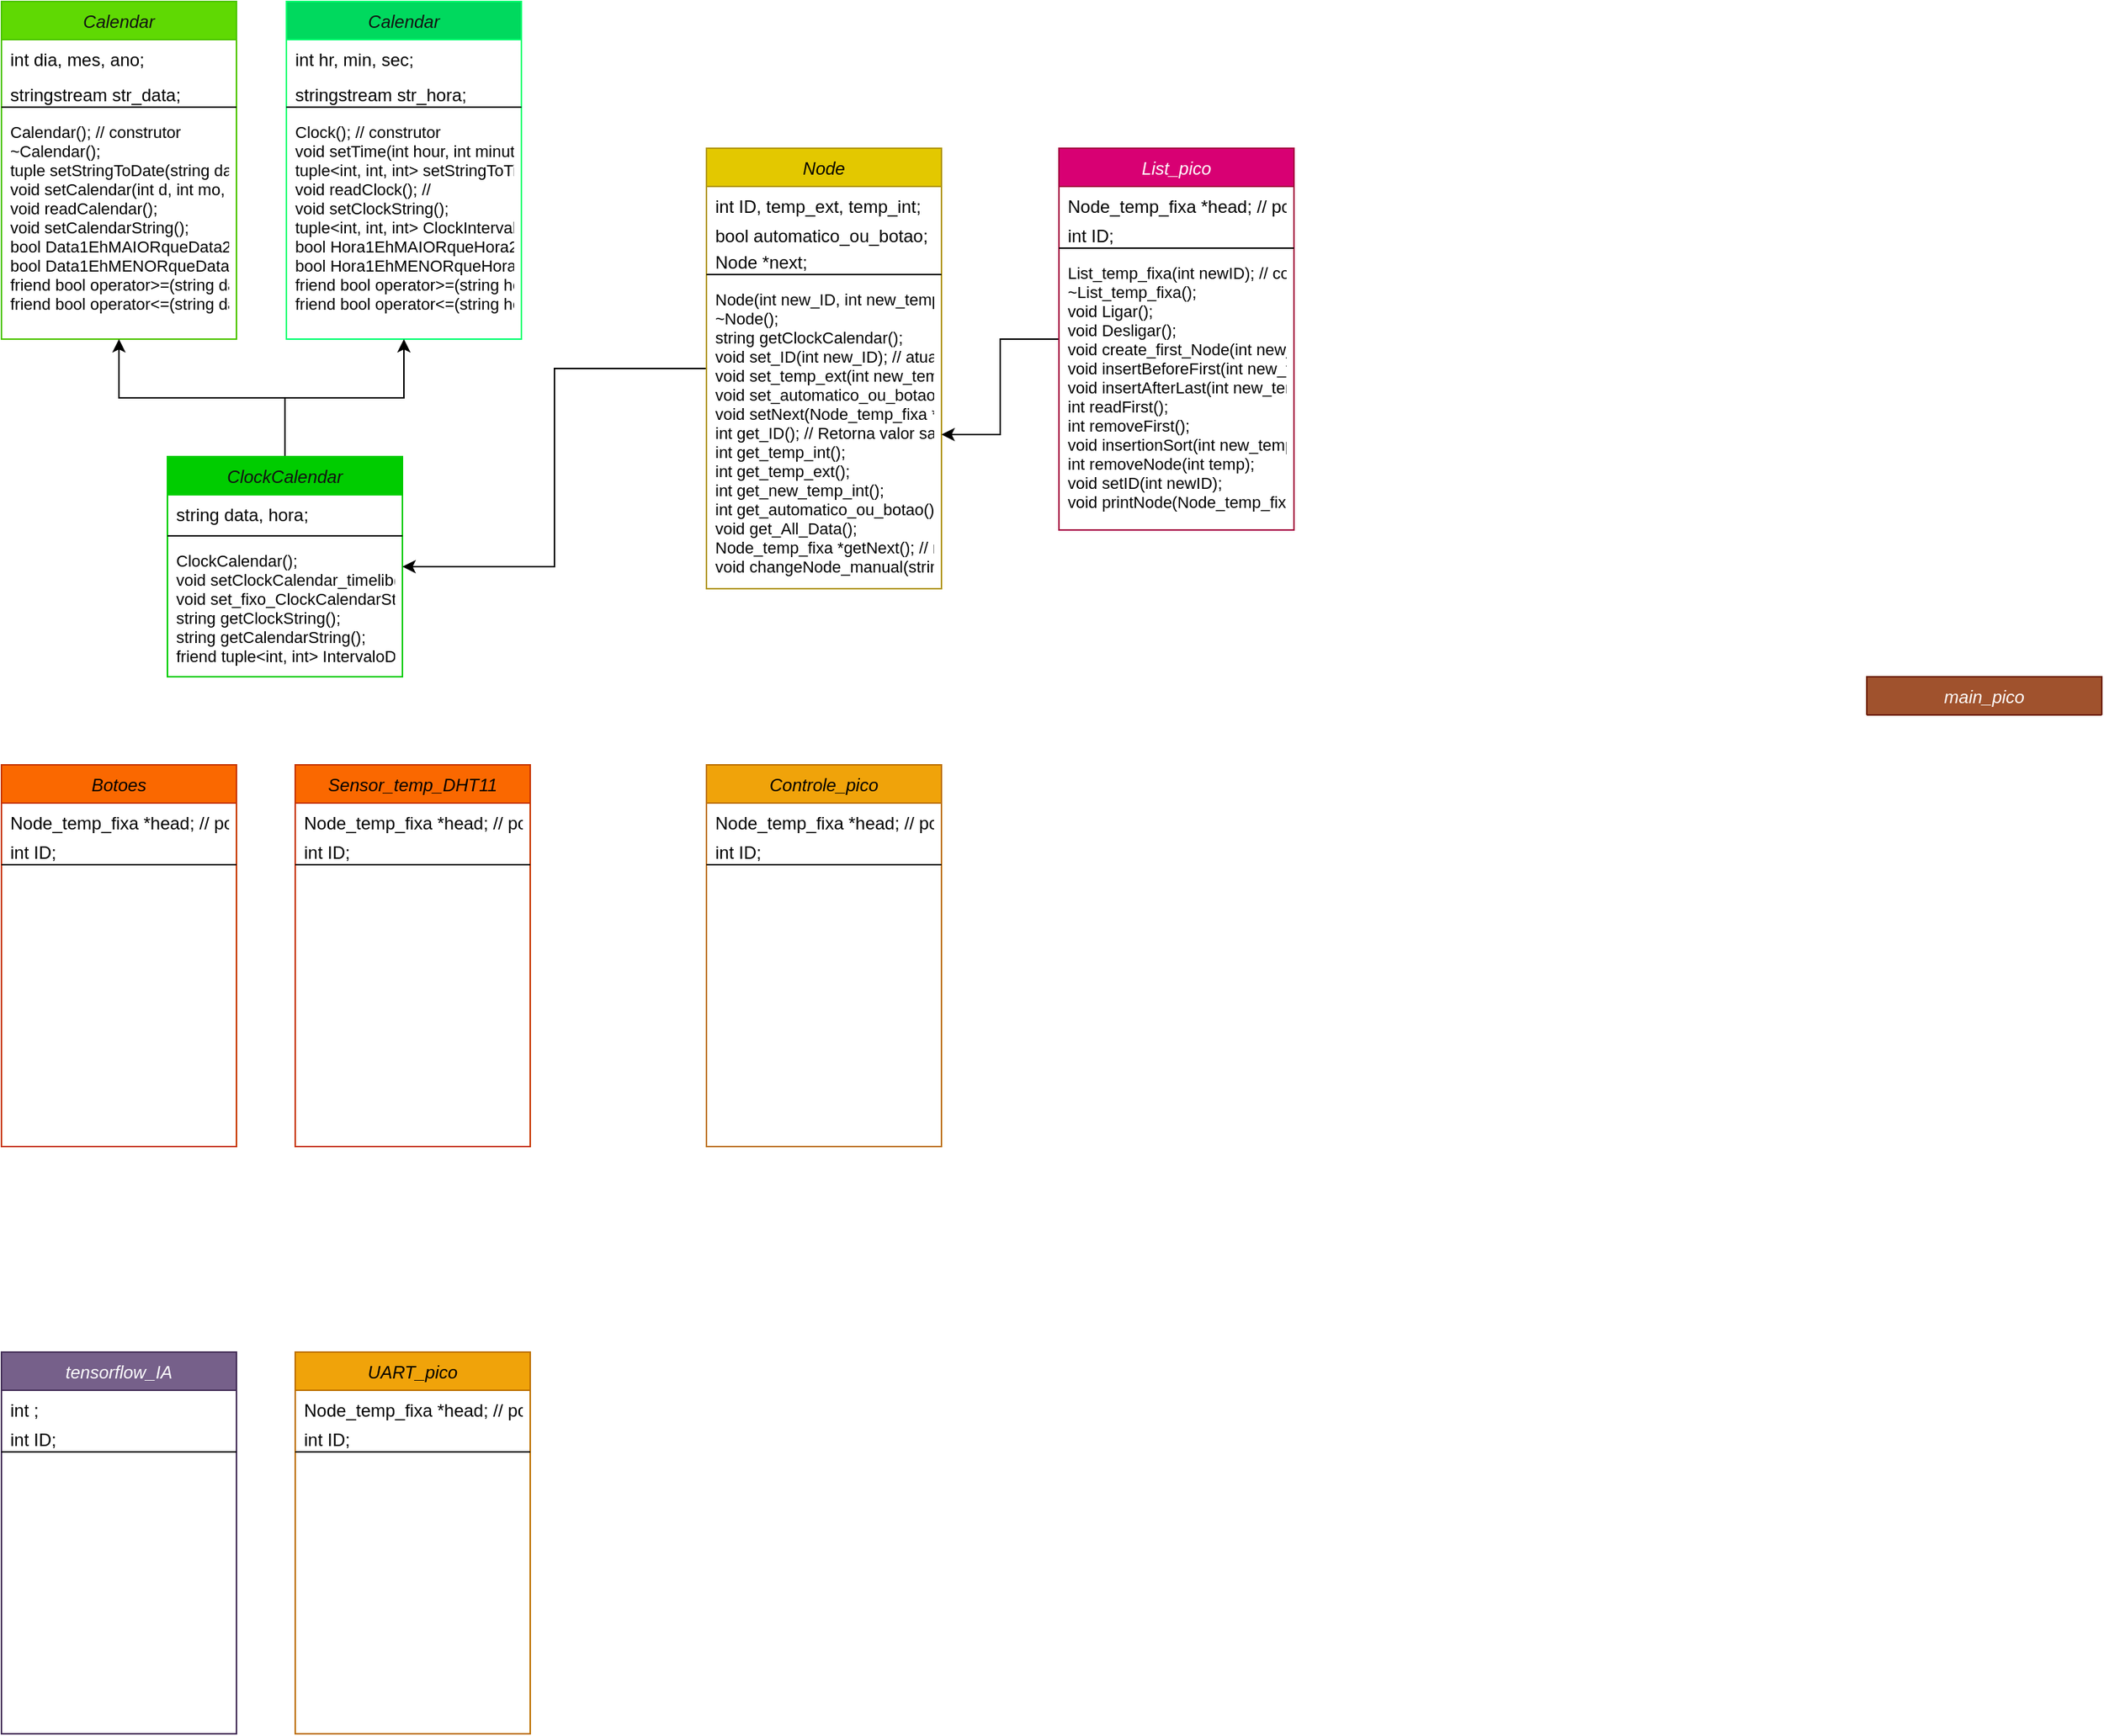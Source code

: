 <mxfile version="17.1.0" type="device"><diagram id="C5RBs43oDa-KdzZeNtuy" name="Page-1"><mxGraphModel dx="1550" dy="371" grid="1" gridSize="10" guides="1" tooltips="1" connect="1" arrows="1" fold="1" page="1" pageScale="1" pageWidth="827" pageHeight="1169" math="0" shadow="0"><root><mxCell id="WIyWlLk6GJQsqaUBKTNV-0"/><mxCell id="WIyWlLk6GJQsqaUBKTNV-1" parent="WIyWlLk6GJQsqaUBKTNV-0"/><mxCell id="zkfFHV4jXpPFQw0GAbJ--0" value="Calendar" style="swimlane;fontStyle=2;align=center;verticalAlign=top;childLayout=stackLayout;horizontal=1;startSize=26;horizontalStack=0;resizeParent=1;resizeLast=0;collapsible=1;marginBottom=0;rounded=0;shadow=0;strokeWidth=1;fillColor=#5FD903;strokeColor=#4BC400;fontColor=#121212;" parent="WIyWlLk6GJQsqaUBKTNV-1" vertex="1"><mxGeometry x="-680" y="80" width="160" height="230" as="geometry"><mxRectangle x="230" y="140" width="160" height="26" as="alternateBounds"/></mxGeometry></mxCell><mxCell id="zkfFHV4jXpPFQw0GAbJ--1" value="int dia, mes, ano;" style="text;align=left;verticalAlign=top;spacingLeft=4;spacingRight=4;overflow=hidden;rotatable=0;points=[[0,0.5],[1,0.5]];portConstraint=eastwest;" parent="zkfFHV4jXpPFQw0GAbJ--0" vertex="1"><mxGeometry y="26" width="160" height="24" as="geometry"/></mxCell><mxCell id="zkfFHV4jXpPFQw0GAbJ--2" value="stringstream str_data;" style="text;align=left;verticalAlign=top;spacingLeft=4;spacingRight=4;overflow=hidden;rotatable=0;points=[[0,0.5],[1,0.5]];portConstraint=eastwest;rounded=0;shadow=0;html=0;" parent="zkfFHV4jXpPFQw0GAbJ--0" vertex="1"><mxGeometry y="50" width="160" height="18" as="geometry"/></mxCell><mxCell id="zkfFHV4jXpPFQw0GAbJ--4" value="" style="line;html=1;strokeWidth=1;align=left;verticalAlign=middle;spacingTop=-1;spacingLeft=3;spacingRight=3;rotatable=0;labelPosition=right;points=[];portConstraint=eastwest;" parent="zkfFHV4jXpPFQw0GAbJ--0" vertex="1"><mxGeometry y="68" width="160" height="8" as="geometry"/></mxCell><mxCell id="zkfFHV4jXpPFQw0GAbJ--5" value="Calendar(); // construtor&#xA;~Calendar();&#xA;tuple setStringToDate(string date_buffer);&#xA;void setCalendar(int d, int mo, int a);&#xA;void readCalendar();&#xA;void setCalendarString();&#xA;bool Data1EhMAIORqueData2(string data1, string data2);&#xA;bool Data1EhMENORqueData2(string data1, string data2);&#xA;friend bool operator&gt;=(string data1, string data2);&#xA;friend bool operator&lt;=(string data1, string data2);&#xA;" style="text;align=left;verticalAlign=top;spacingLeft=4;spacingRight=4;overflow=hidden;rotatable=0;points=[[0,0.5],[1,0.5]];portConstraint=eastwest;fontSize=11;" parent="zkfFHV4jXpPFQw0GAbJ--0" vertex="1"><mxGeometry y="76" width="160" height="144" as="geometry"/></mxCell><mxCell id="kfHgy9QzQU2kUfcOR6GS-4" value="Calendar" style="swimlane;fontStyle=2;align=center;verticalAlign=top;childLayout=stackLayout;horizontal=1;startSize=26;horizontalStack=0;resizeParent=1;resizeLast=0;collapsible=1;marginBottom=0;rounded=0;shadow=0;strokeWidth=1;fillColor=#00D95E;strokeColor=#00FF6E;fontColor=#121212;" vertex="1" parent="WIyWlLk6GJQsqaUBKTNV-1"><mxGeometry x="-486" y="80" width="160" height="230" as="geometry"><mxRectangle x="414" y="50" width="160" height="26" as="alternateBounds"/></mxGeometry></mxCell><mxCell id="kfHgy9QzQU2kUfcOR6GS-5" value="int hr, min, sec;" style="text;align=left;verticalAlign=top;spacingLeft=4;spacingRight=4;overflow=hidden;rotatable=0;points=[[0,0.5],[1,0.5]];portConstraint=eastwest;" vertex="1" parent="kfHgy9QzQU2kUfcOR6GS-4"><mxGeometry y="26" width="160" height="24" as="geometry"/></mxCell><mxCell id="kfHgy9QzQU2kUfcOR6GS-6" value="stringstream str_hora;" style="text;align=left;verticalAlign=top;spacingLeft=4;spacingRight=4;overflow=hidden;rotatable=0;points=[[0,0.5],[1,0.5]];portConstraint=eastwest;rounded=0;shadow=0;html=0;" vertex="1" parent="kfHgy9QzQU2kUfcOR6GS-4"><mxGeometry y="50" width="160" height="18" as="geometry"/></mxCell><mxCell id="kfHgy9QzQU2kUfcOR6GS-7" value="" style="line;html=1;strokeWidth=1;align=left;verticalAlign=middle;spacingTop=-1;spacingLeft=3;spacingRight=3;rotatable=0;labelPosition=right;points=[];portConstraint=eastwest;" vertex="1" parent="kfHgy9QzQU2kUfcOR6GS-4"><mxGeometry y="68" width="160" height="8" as="geometry"/></mxCell><mxCell id="kfHgy9QzQU2kUfcOR6GS-8" value="Clock(); // construtor&#xA;void setTime(int hour, int minute, int second);&#xA;tuple&lt;int, int, int&gt; setStringToTime(string hour_buffer, bool pm);&#xA;void readClock(); //&#xA;void setClockString();&#xA;tuple&lt;int, int, int&gt; ClockInterval(string h1, string h2);&#xA;bool Hora1EhMAIORqueHora2(string hora1, string hora2);&#xA;bool Hora1EhMENORqueHora2(string hora1, string hora2);&#xA;friend bool operator&gt;=(string hora1, string hora2);&#xA;friend bool operator&lt;=(string hora1, string hora2);" style="text;align=left;verticalAlign=top;spacingLeft=4;spacingRight=4;overflow=hidden;rotatable=0;points=[[0,0.5],[1,0.5]];portConstraint=eastwest;fontSize=11;" vertex="1" parent="kfHgy9QzQU2kUfcOR6GS-4"><mxGeometry y="76" width="160" height="144" as="geometry"/></mxCell><mxCell id="kfHgy9QzQU2kUfcOR6GS-57" style="edgeStyle=orthogonalEdgeStyle;rounded=0;orthogonalLoop=1;jettySize=auto;html=1;entryX=0.5;entryY=1;entryDx=0;entryDy=0;fontSize=11;fontColor=#121212;" edge="1" parent="WIyWlLk6GJQsqaUBKTNV-1" source="kfHgy9QzQU2kUfcOR6GS-9" target="kfHgy9QzQU2kUfcOR6GS-4"><mxGeometry relative="1" as="geometry"/></mxCell><mxCell id="kfHgy9QzQU2kUfcOR6GS-58" style="edgeStyle=orthogonalEdgeStyle;rounded=0;orthogonalLoop=1;jettySize=auto;html=1;entryX=0.5;entryY=1;entryDx=0;entryDy=0;fontSize=11;fontColor=#121212;" edge="1" parent="WIyWlLk6GJQsqaUBKTNV-1" source="kfHgy9QzQU2kUfcOR6GS-9" target="zkfFHV4jXpPFQw0GAbJ--0"><mxGeometry relative="1" as="geometry"/></mxCell><mxCell id="kfHgy9QzQU2kUfcOR6GS-9" value="ClockCalendar" style="swimlane;fontStyle=2;align=center;verticalAlign=top;childLayout=stackLayout;horizontal=1;startSize=26;horizontalStack=0;resizeParent=1;resizeLast=0;collapsible=1;marginBottom=0;rounded=0;shadow=0;strokeWidth=1;fillColor=#00CC00;strokeColor=#00CC00;fontColor=#121212;" vertex="1" parent="WIyWlLk6GJQsqaUBKTNV-1"><mxGeometry x="-567" y="390" width="160" height="150" as="geometry"><mxRectangle x="333" y="360" width="160" height="26" as="alternateBounds"/></mxGeometry></mxCell><mxCell id="kfHgy9QzQU2kUfcOR6GS-10" value="string data, hora;" style="text;align=left;verticalAlign=top;spacingLeft=4;spacingRight=4;overflow=hidden;rotatable=0;points=[[0,0.5],[1,0.5]];portConstraint=eastwest;" vertex="1" parent="kfHgy9QzQU2kUfcOR6GS-9"><mxGeometry y="26" width="160" height="24" as="geometry"/></mxCell><mxCell id="kfHgy9QzQU2kUfcOR6GS-12" value="" style="line;html=1;strokeWidth=1;align=left;verticalAlign=middle;spacingTop=-1;spacingLeft=3;spacingRight=3;rotatable=0;labelPosition=right;points=[];portConstraint=eastwest;" vertex="1" parent="kfHgy9QzQU2kUfcOR6GS-9"><mxGeometry y="50" width="160" height="8" as="geometry"/></mxCell><mxCell id="kfHgy9QzQU2kUfcOR6GS-13" value="ClockCalendar();&#xA;void setClockCalendar_timelib();&#xA;void set_fixo_ClockCalendarString();&#xA;string getClockString();&#xA;string getCalendarString();&#xA;friend tuple&lt;int, int&gt; IntervaloData_emhoras(string data1, string data2, string hora1, string hora2);" style="text;align=left;verticalAlign=top;spacingLeft=4;spacingRight=4;overflow=hidden;rotatable=0;points=[[0,0.5],[1,0.5]];portConstraint=eastwest;fontSize=11;" vertex="1" parent="kfHgy9QzQU2kUfcOR6GS-9"><mxGeometry y="58" width="160" height="92" as="geometry"/></mxCell><mxCell id="kfHgy9QzQU2kUfcOR6GS-60" style="edgeStyle=orthogonalEdgeStyle;rounded=0;orthogonalLoop=1;jettySize=auto;html=1;entryX=1;entryY=0.5;entryDx=0;entryDy=0;fontSize=11;fontColor=#121212;" edge="1" parent="WIyWlLk6GJQsqaUBKTNV-1" source="kfHgy9QzQU2kUfcOR6GS-18" target="kfHgy9QzQU2kUfcOR6GS-9"><mxGeometry relative="1" as="geometry"/></mxCell><mxCell id="kfHgy9QzQU2kUfcOR6GS-18" value="Node" style="swimlane;fontStyle=2;align=center;verticalAlign=top;childLayout=stackLayout;horizontal=1;startSize=26;horizontalStack=0;resizeParent=1;resizeLast=0;collapsible=1;marginBottom=0;rounded=0;shadow=0;strokeWidth=1;fillColor=#e3c800;strokeColor=#B09500;fontColor=#000000;" vertex="1" parent="WIyWlLk6GJQsqaUBKTNV-1"><mxGeometry x="-200" y="180" width="160" height="300" as="geometry"><mxRectangle x="230" y="140" width="160" height="26" as="alternateBounds"/></mxGeometry></mxCell><mxCell id="kfHgy9QzQU2kUfcOR6GS-19" value="int ID, temp_ext, temp_int;" style="text;align=left;verticalAlign=top;spacingLeft=4;spacingRight=4;overflow=hidden;rotatable=0;points=[[0,0.5],[1,0.5]];portConstraint=eastwest;" vertex="1" parent="kfHgy9QzQU2kUfcOR6GS-18"><mxGeometry y="26" width="160" height="20" as="geometry"/></mxCell><mxCell id="kfHgy9QzQU2kUfcOR6GS-20" value="bool automatico_ou_botao;" style="text;align=left;verticalAlign=top;spacingLeft=4;spacingRight=4;overflow=hidden;rotatable=0;points=[[0,0.5],[1,0.5]];portConstraint=eastwest;rounded=0;shadow=0;html=0;" vertex="1" parent="kfHgy9QzQU2kUfcOR6GS-18"><mxGeometry y="46" width="160" height="18" as="geometry"/></mxCell><mxCell id="kfHgy9QzQU2kUfcOR6GS-23" value="Node *next;" style="text;align=left;verticalAlign=top;spacingLeft=4;spacingRight=4;overflow=hidden;rotatable=0;points=[[0,0.5],[1,0.5]];portConstraint=eastwest;rounded=0;shadow=0;html=0;" vertex="1" parent="kfHgy9QzQU2kUfcOR6GS-18"><mxGeometry y="64" width="160" height="18" as="geometry"/></mxCell><mxCell id="kfHgy9QzQU2kUfcOR6GS-21" value="" style="line;html=1;strokeWidth=1;align=left;verticalAlign=middle;spacingTop=-1;spacingLeft=3;spacingRight=3;rotatable=0;labelPosition=right;points=[];portConstraint=eastwest;" vertex="1" parent="kfHgy9QzQU2kUfcOR6GS-18"><mxGeometry y="82" width="160" height="8" as="geometry"/></mxCell><mxCell id="kfHgy9QzQU2kUfcOR6GS-22" value="Node(int new_ID, int new_temp, bool new_automatico_ou_botao, Node_temp_fixa *nxt); // construtor do Nodo&#xA;~Node();&#xA;string getClockCalendar();&#xA;void set_ID(int new_ID); // atualiza ID do Nodo&#xA;void set_temp_ext(int new_temp);&#xA;void set_automatico_ou_botao(bool new_automatico_ou_botao);&#xA;void setNext(Node_temp_fixa *nxt); // atualiza ponteiro&#xA;int get_ID(); // Retorna valor salvo no Nodo&#xA;int get_temp_int();&#xA;int get_temp_ext();&#xA;int get_new_temp_int();&#xA;int get_automatico_ou_botao(); // acionamento pelo tensorflow ou botao&#xA;void get_All_Data();&#xA;Node_temp_fixa *getNext(); // retorna valor do ponteiro&#xA;void changeNode_manual(string new_data, string new_hr, int new_ID, int new_temp_int, bool new_automatico_ou_botao, Node_temp_fixa *nxt);&#xA;" style="text;align=left;verticalAlign=top;spacingLeft=4;spacingRight=4;overflow=hidden;rotatable=0;points=[[0,0.5],[1,0.5]];portConstraint=eastwest;fontSize=11;" vertex="1" parent="kfHgy9QzQU2kUfcOR6GS-18"><mxGeometry y="90" width="160" height="210" as="geometry"/></mxCell><mxCell id="kfHgy9QzQU2kUfcOR6GS-61" value="" style="edgeStyle=orthogonalEdgeStyle;rounded=0;orthogonalLoop=1;jettySize=auto;html=1;fontSize=11;fontColor=#121212;" edge="1" parent="WIyWlLk6GJQsqaUBKTNV-1" source="kfHgy9QzQU2kUfcOR6GS-24" target="kfHgy9QzQU2kUfcOR6GS-22"><mxGeometry relative="1" as="geometry"/></mxCell><mxCell id="kfHgy9QzQU2kUfcOR6GS-24" value="List_pico" style="swimlane;fontStyle=2;align=center;verticalAlign=top;childLayout=stackLayout;horizontal=1;startSize=26;horizontalStack=0;resizeParent=1;resizeLast=0;collapsible=1;marginBottom=0;rounded=0;shadow=0;strokeWidth=1;fillColor=#d80073;strokeColor=#A50040;fontColor=#ffffff;" vertex="1" parent="WIyWlLk6GJQsqaUBKTNV-1"><mxGeometry x="40" y="180" width="160" height="260" as="geometry"><mxRectangle x="140" y="650" width="160" height="26" as="alternateBounds"/></mxGeometry></mxCell><mxCell id="kfHgy9QzQU2kUfcOR6GS-25" value="Node_temp_fixa *head; // ponteiro com tamanho de endereço de um 'Node_temp_fixa'" style="text;align=left;verticalAlign=top;spacingLeft=4;spacingRight=4;overflow=hidden;rotatable=0;points=[[0,0.5],[1,0.5]];portConstraint=eastwest;" vertex="1" parent="kfHgy9QzQU2kUfcOR6GS-24"><mxGeometry y="26" width="160" height="20" as="geometry"/></mxCell><mxCell id="kfHgy9QzQU2kUfcOR6GS-26" value="int ID;" style="text;align=left;verticalAlign=top;spacingLeft=4;spacingRight=4;overflow=hidden;rotatable=0;points=[[0,0.5],[1,0.5]];portConstraint=eastwest;rounded=0;shadow=0;html=0;" vertex="1" parent="kfHgy9QzQU2kUfcOR6GS-24"><mxGeometry y="46" width="160" height="18" as="geometry"/></mxCell><mxCell id="kfHgy9QzQU2kUfcOR6GS-28" value="" style="line;html=1;strokeWidth=1;align=left;verticalAlign=middle;spacingTop=-1;spacingLeft=3;spacingRight=3;rotatable=0;labelPosition=right;points=[];portConstraint=eastwest;" vertex="1" parent="kfHgy9QzQU2kUfcOR6GS-24"><mxGeometry y="64" width="160" height="8" as="geometry"/></mxCell><mxCell id="kfHgy9QzQU2kUfcOR6GS-29" value="List_temp_fixa(int newID); // construtor -&gt; ao construir cria objeto 'Node_temp_fixa': head = 0;&#xA;~List_temp_fixa();&#xA;void Ligar();&#xA;void Desligar();&#xA;void create_first_Node(int new_temp, bool new_automatico_ou_botao);&#xA;void insertBeforeFirst(int new_temp, bool new_automatico_ou_botao);&#xA;void insertAfterLast(int new_temp, bool new_automatico_ou_botao);&#xA;int readFirst();&#xA;int removeFirst();&#xA;void insertionSort(int new_temp, bool new_automatico_ou_botao);&#xA;int removeNode(int temp);&#xA;void setID(int newID);&#xA;void printNode(Node_temp_fixa *aux);" style="text;align=left;verticalAlign=top;spacingLeft=4;spacingRight=4;overflow=hidden;rotatable=0;points=[[0,0.5],[1,0.5]];portConstraint=eastwest;fontSize=11;" vertex="1" parent="kfHgy9QzQU2kUfcOR6GS-24"><mxGeometry y="72" width="160" height="178" as="geometry"/></mxCell><mxCell id="kfHgy9QzQU2kUfcOR6GS-30" value="main_pico" style="swimlane;fontStyle=2;align=center;verticalAlign=top;childLayout=stackLayout;horizontal=1;startSize=26;horizontalStack=0;resizeParent=1;resizeLast=0;collapsible=1;marginBottom=0;rounded=0;shadow=0;strokeWidth=1;fillColor=#a0522d;strokeColor=#6D1F00;fontColor=#ffffff;" vertex="1" collapsed="1" parent="WIyWlLk6GJQsqaUBKTNV-1"><mxGeometry x="590" y="540" width="160" height="26" as="geometry"><mxRectangle x="180" y="540" width="160" height="260" as="alternateBounds"/></mxGeometry></mxCell><mxCell id="kfHgy9QzQU2kUfcOR6GS-31" value="Node_temp_fixa *head; // ponteiro com tamanho de endereço de um 'Node_temp_fixa'" style="text;align=left;verticalAlign=top;spacingLeft=4;spacingRight=4;overflow=hidden;rotatable=0;points=[[0,0.5],[1,0.5]];portConstraint=eastwest;" vertex="1" parent="kfHgy9QzQU2kUfcOR6GS-30"><mxGeometry y="26" width="160" height="20" as="geometry"/></mxCell><mxCell id="kfHgy9QzQU2kUfcOR6GS-32" value="int ID;" style="text;align=left;verticalAlign=top;spacingLeft=4;spacingRight=4;overflow=hidden;rotatable=0;points=[[0,0.5],[1,0.5]];portConstraint=eastwest;rounded=0;shadow=0;html=0;" vertex="1" parent="kfHgy9QzQU2kUfcOR6GS-30"><mxGeometry y="46" width="160" height="18" as="geometry"/></mxCell><mxCell id="kfHgy9QzQU2kUfcOR6GS-33" value="" style="line;html=1;strokeWidth=1;align=left;verticalAlign=middle;spacingTop=-1;spacingLeft=3;spacingRight=3;rotatable=0;labelPosition=right;points=[];portConstraint=eastwest;" vertex="1" parent="kfHgy9QzQU2kUfcOR6GS-30"><mxGeometry y="64" width="160" height="8" as="geometry"/></mxCell><mxCell id="kfHgy9QzQU2kUfcOR6GS-35" value="Botoes" style="swimlane;fontStyle=2;align=center;verticalAlign=top;childLayout=stackLayout;horizontal=1;startSize=26;horizontalStack=0;resizeParent=1;resizeLast=0;collapsible=1;marginBottom=0;rounded=0;shadow=0;strokeWidth=1;fillColor=#fa6800;strokeColor=#C73500;fontColor=#000000;" vertex="1" parent="WIyWlLk6GJQsqaUBKTNV-1"><mxGeometry x="-680" y="600" width="160" height="260" as="geometry"><mxRectangle x="-680" y="600" width="160" height="26" as="alternateBounds"/></mxGeometry></mxCell><mxCell id="kfHgy9QzQU2kUfcOR6GS-36" value="Node_temp_fixa *head; // ponteiro com tamanho de endereço de um 'Node_temp_fixa'" style="text;align=left;verticalAlign=top;spacingLeft=4;spacingRight=4;overflow=hidden;rotatable=0;points=[[0,0.5],[1,0.5]];portConstraint=eastwest;" vertex="1" parent="kfHgy9QzQU2kUfcOR6GS-35"><mxGeometry y="26" width="160" height="20" as="geometry"/></mxCell><mxCell id="kfHgy9QzQU2kUfcOR6GS-37" value="int ID;" style="text;align=left;verticalAlign=top;spacingLeft=4;spacingRight=4;overflow=hidden;rotatable=0;points=[[0,0.5],[1,0.5]];portConstraint=eastwest;rounded=0;shadow=0;html=0;" vertex="1" parent="kfHgy9QzQU2kUfcOR6GS-35"><mxGeometry y="46" width="160" height="18" as="geometry"/></mxCell><mxCell id="kfHgy9QzQU2kUfcOR6GS-38" value="" style="line;html=1;strokeWidth=1;align=left;verticalAlign=middle;spacingTop=-1;spacingLeft=3;spacingRight=3;rotatable=0;labelPosition=right;points=[];portConstraint=eastwest;" vertex="1" parent="kfHgy9QzQU2kUfcOR6GS-35"><mxGeometry y="64" width="160" height="8" as="geometry"/></mxCell><mxCell id="kfHgy9QzQU2kUfcOR6GS-39" value="Controle_pico" style="swimlane;fontStyle=2;align=center;verticalAlign=top;childLayout=stackLayout;horizontal=1;startSize=26;horizontalStack=0;resizeParent=1;resizeLast=0;collapsible=1;marginBottom=0;rounded=0;shadow=0;strokeWidth=1;fillColor=#f0a30a;strokeColor=#BD7000;fontColor=#000000;" vertex="1" parent="WIyWlLk6GJQsqaUBKTNV-1"><mxGeometry x="-200" y="600" width="160" height="260" as="geometry"><mxRectangle x="-200" y="600" width="160" height="26" as="alternateBounds"/></mxGeometry></mxCell><mxCell id="kfHgy9QzQU2kUfcOR6GS-40" value="Node_temp_fixa *head; // ponteiro com tamanho de endereço de um 'Node_temp_fixa'" style="text;align=left;verticalAlign=top;spacingLeft=4;spacingRight=4;overflow=hidden;rotatable=0;points=[[0,0.5],[1,0.5]];portConstraint=eastwest;" vertex="1" parent="kfHgy9QzQU2kUfcOR6GS-39"><mxGeometry y="26" width="160" height="20" as="geometry"/></mxCell><mxCell id="kfHgy9QzQU2kUfcOR6GS-41" value="int ID;" style="text;align=left;verticalAlign=top;spacingLeft=4;spacingRight=4;overflow=hidden;rotatable=0;points=[[0,0.5],[1,0.5]];portConstraint=eastwest;rounded=0;shadow=0;html=0;" vertex="1" parent="kfHgy9QzQU2kUfcOR6GS-39"><mxGeometry y="46" width="160" height="18" as="geometry"/></mxCell><mxCell id="kfHgy9QzQU2kUfcOR6GS-42" value="" style="line;html=1;strokeWidth=1;align=left;verticalAlign=middle;spacingTop=-1;spacingLeft=3;spacingRight=3;rotatable=0;labelPosition=right;points=[];portConstraint=eastwest;" vertex="1" parent="kfHgy9QzQU2kUfcOR6GS-39"><mxGeometry y="64" width="160" height="8" as="geometry"/></mxCell><mxCell id="kfHgy9QzQU2kUfcOR6GS-43" value="tensorflow_IA" style="swimlane;fontStyle=2;align=center;verticalAlign=top;childLayout=stackLayout;horizontal=1;startSize=26;horizontalStack=0;resizeParent=1;resizeLast=0;collapsible=1;marginBottom=0;rounded=0;shadow=0;strokeWidth=1;fillColor=#76608a;strokeColor=#432D57;fontColor=#ffffff;" vertex="1" parent="WIyWlLk6GJQsqaUBKTNV-1"><mxGeometry x="-680" y="1000" width="160" height="260" as="geometry"><mxRectangle x="-680" y="1000" width="160" height="26" as="alternateBounds"/></mxGeometry></mxCell><mxCell id="kfHgy9QzQU2kUfcOR6GS-44" value="int ;" style="text;align=left;verticalAlign=top;spacingLeft=4;spacingRight=4;overflow=hidden;rotatable=0;points=[[0,0.5],[1,0.5]];portConstraint=eastwest;" vertex="1" parent="kfHgy9QzQU2kUfcOR6GS-43"><mxGeometry y="26" width="160" height="20" as="geometry"/></mxCell><mxCell id="kfHgy9QzQU2kUfcOR6GS-45" value="int ID;" style="text;align=left;verticalAlign=top;spacingLeft=4;spacingRight=4;overflow=hidden;rotatable=0;points=[[0,0.5],[1,0.5]];portConstraint=eastwest;rounded=0;shadow=0;html=0;" vertex="1" parent="kfHgy9QzQU2kUfcOR6GS-43"><mxGeometry y="46" width="160" height="18" as="geometry"/></mxCell><mxCell id="kfHgy9QzQU2kUfcOR6GS-46" value="" style="line;html=1;strokeWidth=1;align=left;verticalAlign=middle;spacingTop=-1;spacingLeft=3;spacingRight=3;rotatable=0;labelPosition=right;points=[];portConstraint=eastwest;" vertex="1" parent="kfHgy9QzQU2kUfcOR6GS-43"><mxGeometry y="64" width="160" height="8" as="geometry"/></mxCell><mxCell id="kfHgy9QzQU2kUfcOR6GS-48" value="Sensor_temp_DHT11" style="swimlane;fontStyle=2;align=center;verticalAlign=top;childLayout=stackLayout;horizontal=1;startSize=26;horizontalStack=0;resizeParent=1;resizeLast=0;collapsible=1;marginBottom=0;rounded=0;shadow=0;strokeWidth=1;fillColor=#fa6800;strokeColor=#C73500;fontColor=#000000;" vertex="1" parent="WIyWlLk6GJQsqaUBKTNV-1"><mxGeometry x="-480" y="600" width="160" height="260" as="geometry"><mxRectangle x="-480" y="600" width="160" height="26" as="alternateBounds"/></mxGeometry></mxCell><mxCell id="kfHgy9QzQU2kUfcOR6GS-49" value="Node_temp_fixa *head; // ponteiro com tamanho de endereço de um 'Node_temp_fixa'" style="text;align=left;verticalAlign=top;spacingLeft=4;spacingRight=4;overflow=hidden;rotatable=0;points=[[0,0.5],[1,0.5]];portConstraint=eastwest;" vertex="1" parent="kfHgy9QzQU2kUfcOR6GS-48"><mxGeometry y="26" width="160" height="20" as="geometry"/></mxCell><mxCell id="kfHgy9QzQU2kUfcOR6GS-50" value="int ID;" style="text;align=left;verticalAlign=top;spacingLeft=4;spacingRight=4;overflow=hidden;rotatable=0;points=[[0,0.5],[1,0.5]];portConstraint=eastwest;rounded=0;shadow=0;html=0;" vertex="1" parent="kfHgy9QzQU2kUfcOR6GS-48"><mxGeometry y="46" width="160" height="18" as="geometry"/></mxCell><mxCell id="kfHgy9QzQU2kUfcOR6GS-51" value="" style="line;html=1;strokeWidth=1;align=left;verticalAlign=middle;spacingTop=-1;spacingLeft=3;spacingRight=3;rotatable=0;labelPosition=right;points=[];portConstraint=eastwest;" vertex="1" parent="kfHgy9QzQU2kUfcOR6GS-48"><mxGeometry y="64" width="160" height="8" as="geometry"/></mxCell><mxCell id="kfHgy9QzQU2kUfcOR6GS-52" value="UART_pico" style="swimlane;fontStyle=2;align=center;verticalAlign=top;childLayout=stackLayout;horizontal=1;startSize=26;horizontalStack=0;resizeParent=1;resizeLast=0;collapsible=1;marginBottom=0;rounded=0;shadow=0;strokeWidth=1;fillColor=#f0a30a;strokeColor=#BD7000;fontColor=#000000;" vertex="1" parent="WIyWlLk6GJQsqaUBKTNV-1"><mxGeometry x="-480" y="1000" width="160" height="260" as="geometry"><mxRectangle x="-480" y="1000" width="160" height="26" as="alternateBounds"/></mxGeometry></mxCell><mxCell id="kfHgy9QzQU2kUfcOR6GS-53" value="Node_temp_fixa *head; // ponteiro com tamanho de endereço de um 'Node_temp_fixa'" style="text;align=left;verticalAlign=top;spacingLeft=4;spacingRight=4;overflow=hidden;rotatable=0;points=[[0,0.5],[1,0.5]];portConstraint=eastwest;" vertex="1" parent="kfHgy9QzQU2kUfcOR6GS-52"><mxGeometry y="26" width="160" height="20" as="geometry"/></mxCell><mxCell id="kfHgy9QzQU2kUfcOR6GS-54" value="int ID;" style="text;align=left;verticalAlign=top;spacingLeft=4;spacingRight=4;overflow=hidden;rotatable=0;points=[[0,0.5],[1,0.5]];portConstraint=eastwest;rounded=0;shadow=0;html=0;" vertex="1" parent="kfHgy9QzQU2kUfcOR6GS-52"><mxGeometry y="46" width="160" height="18" as="geometry"/></mxCell><mxCell id="kfHgy9QzQU2kUfcOR6GS-55" value="" style="line;html=1;strokeWidth=1;align=left;verticalAlign=middle;spacingTop=-1;spacingLeft=3;spacingRight=3;rotatable=0;labelPosition=right;points=[];portConstraint=eastwest;" vertex="1" parent="kfHgy9QzQU2kUfcOR6GS-52"><mxGeometry y="64" width="160" height="8" as="geometry"/></mxCell></root></mxGraphModel></diagram></mxfile>